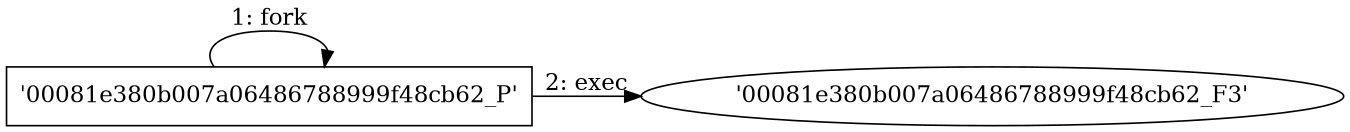 digraph "D:\Learning\Paper\apt\基于CTI的攻击预警\Dataset\攻击图\ASGfromALLCTI\Top 5 use cases to help you make the most of your Cloud Access Security Broker.dot" {
rankdir="LR"
size="9"
fixedsize="false"
splines="true"
nodesep=0.3
ranksep=0
fontsize=10
overlap="scalexy"
engine= "neato"
	"'00081e380b007a06486788999f48cb62_P'" [node_type=Process shape=box]
	"'00081e380b007a06486788999f48cb62_P'" [node_type=Process shape=box]
	"'00081e380b007a06486788999f48cb62_P'" -> "'00081e380b007a06486788999f48cb62_P'" [label="1: fork"]
	"'00081e380b007a06486788999f48cb62_P'" [node_type=Process shape=box]
	"'00081e380b007a06486788999f48cb62_F3'" [node_type=File shape=ellipse]
	"'00081e380b007a06486788999f48cb62_P'" -> "'00081e380b007a06486788999f48cb62_F3'" [label="2: exec"]
}
